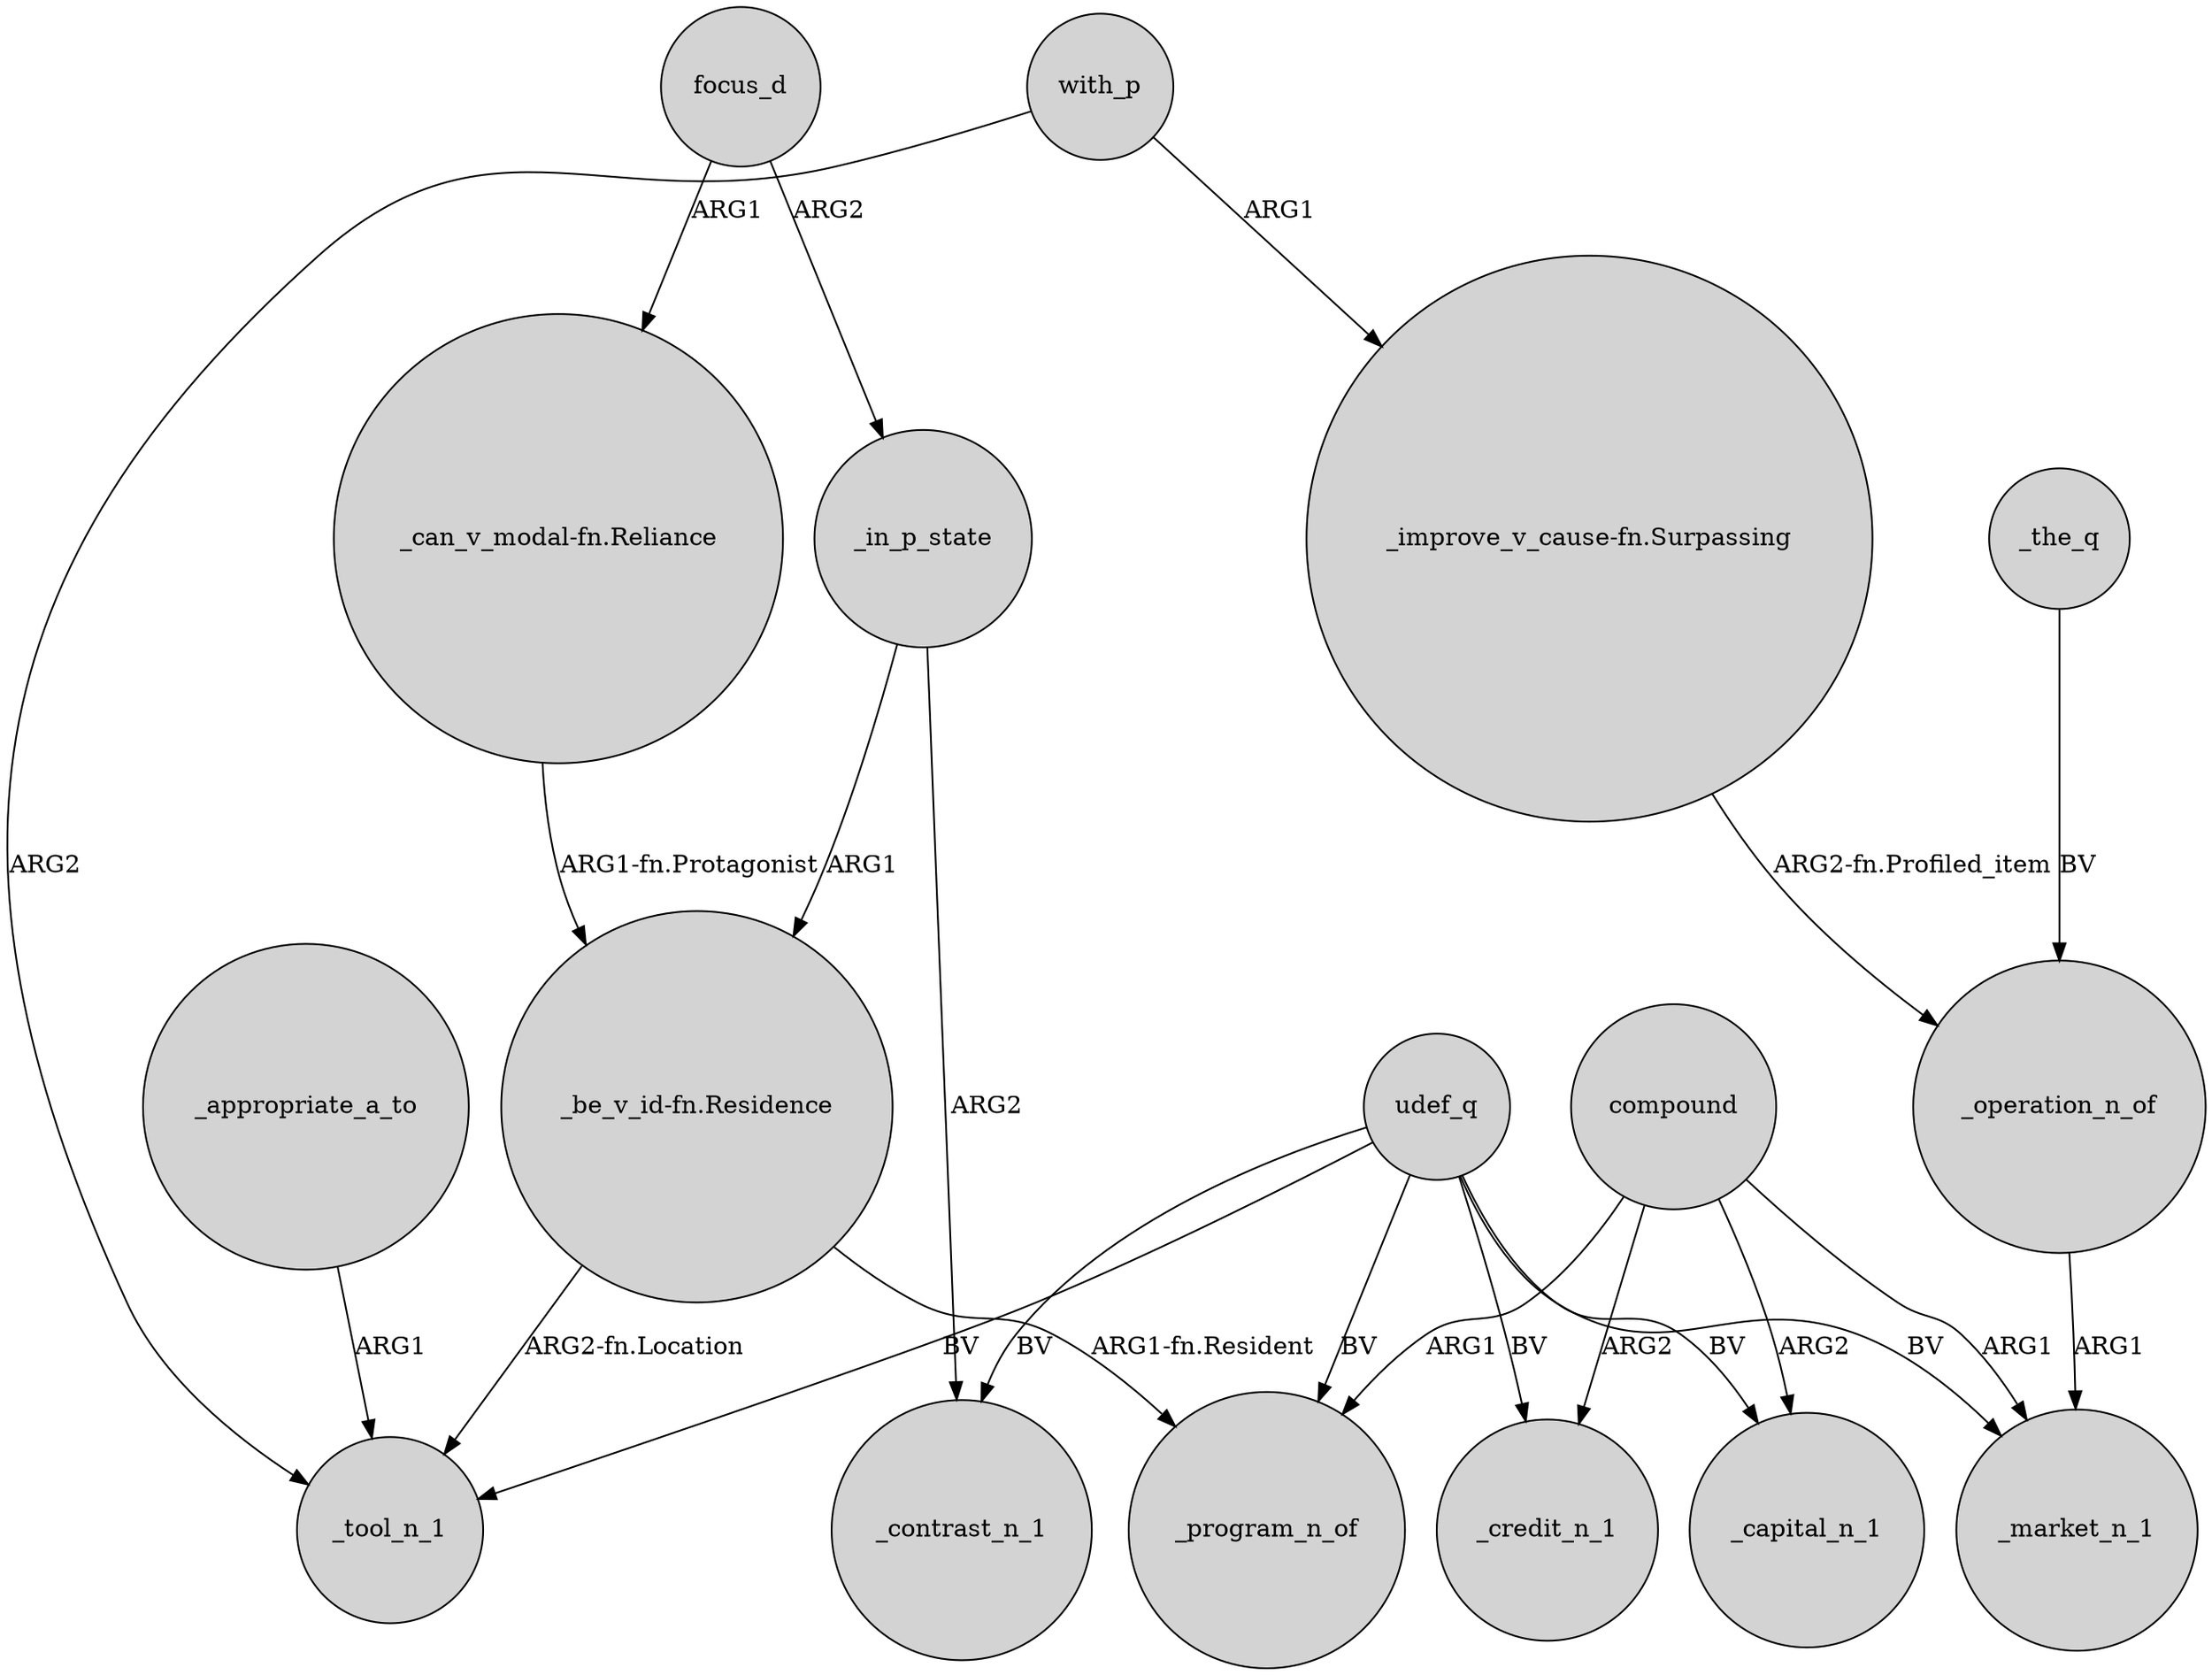 digraph {
	node [shape=circle style=filled]
	focus_d -> "_can_v_modal-fn.Reliance" [label=ARG1]
	udef_q -> _market_n_1 [label=BV]
	focus_d -> _in_p_state [label=ARG2]
	udef_q -> _contrast_n_1 [label=BV]
	_in_p_state -> _contrast_n_1 [label=ARG2]
	with_p -> _tool_n_1 [label=ARG2]
	_the_q -> _operation_n_of [label=BV]
	udef_q -> _program_n_of [label=BV]
	with_p -> "_improve_v_cause-fn.Surpassing" [label=ARG1]
	compound -> _program_n_of [label=ARG1]
	"_be_v_id-fn.Residence" -> _tool_n_1 [label="ARG2-fn.Location"]
	"_be_v_id-fn.Residence" -> _program_n_of [label="ARG1-fn.Resident"]
	udef_q -> _capital_n_1 [label=BV]
	"_can_v_modal-fn.Reliance" -> "_be_v_id-fn.Residence" [label="ARG1-fn.Protagonist"]
	compound -> _credit_n_1 [label=ARG2]
	udef_q -> _credit_n_1 [label=BV]
	_appropriate_a_to -> _tool_n_1 [label=ARG1]
	compound -> _capital_n_1 [label=ARG2]
	udef_q -> _tool_n_1 [label=BV]
	compound -> _market_n_1 [label=ARG1]
	_operation_n_of -> _market_n_1 [label=ARG1]
	"_improve_v_cause-fn.Surpassing" -> _operation_n_of [label="ARG2-fn.Profiled_item"]
	_in_p_state -> "_be_v_id-fn.Residence" [label=ARG1]
}
